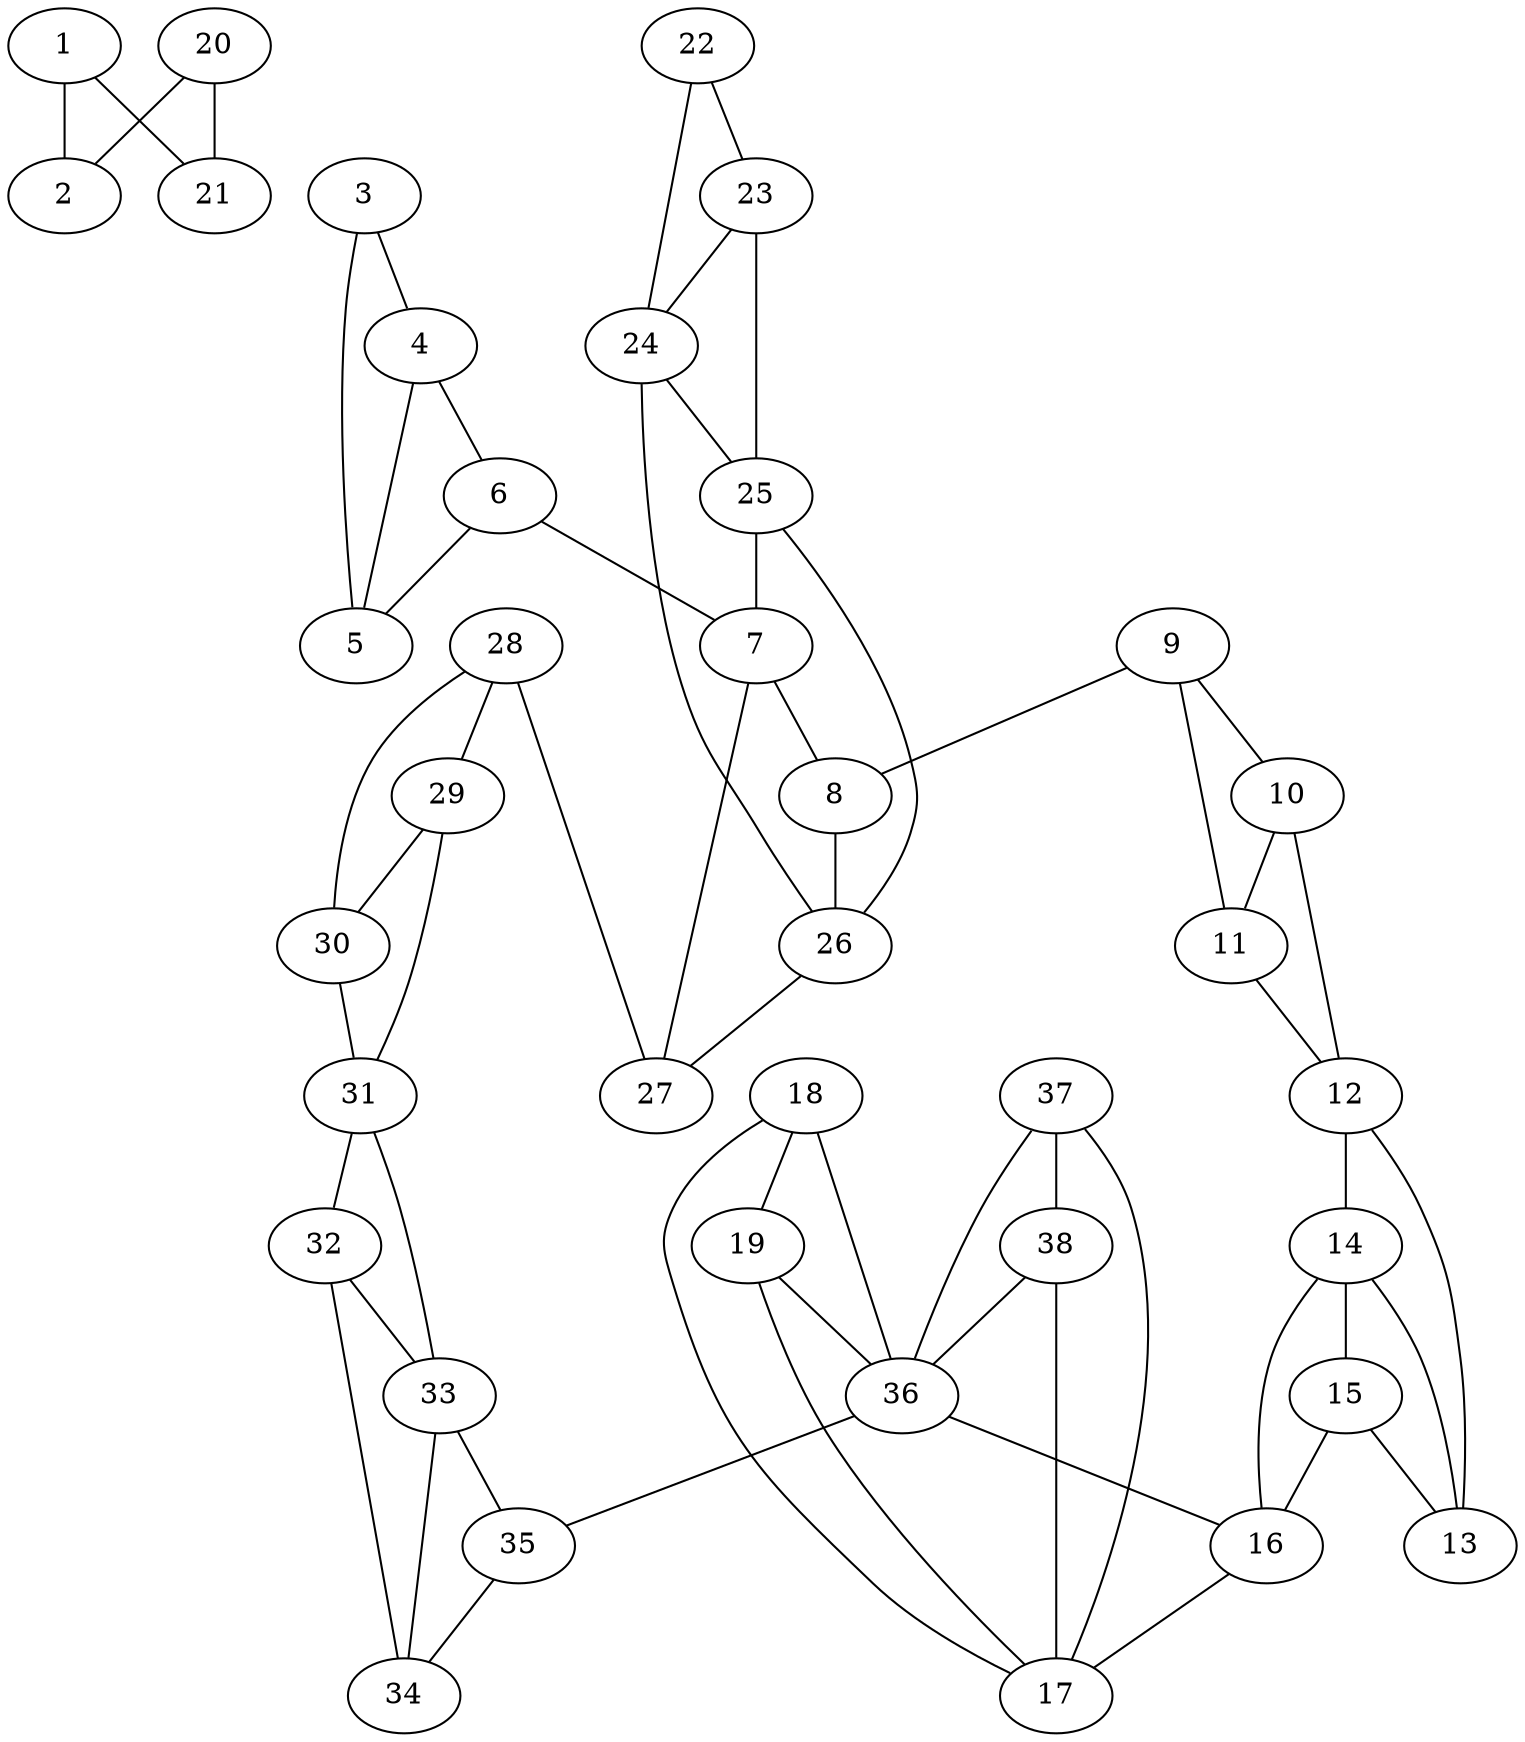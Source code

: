 graph pdb1myp {
	1	 [aaLength=9,
		sequence=ALARAVSNE,
		type=0];
	2	 [aaLength=14,
		sequence=RSLMFMQWGQLLDH,
		type=0];
	1 -- 2	 [distance0="28.03717",
		frequency=1,
		type0=1];
	21	 [aaLength=14,
		sequence=RSLMFMQWGQLLDH,
		type=0];
	1 -- 21	 [distance0="57.94767",
		frequency=1,
		type0=2];
	3	 [aaLength=7,
		sequence=YRDYLPL,
		type=0];
	4	 [aaLength=5,
		sequence=FRYGH,
		type=0];
	3 -- 4	 [distance0="43.55829",
		distance1="32.0",
		frequency=2,
		type0=1,
		type1=4];
	5	 [aaLength=24,
		sequence=NPRVPLSRVFFASWRVVLEGGIDP,
		type=0];
	3 -- 5	 [distance0="64.42097",
		frequency=1,
		type0=3];
	4 -- 5	 [distance0="25.33919",
		distance1="19.0",
		frequency=2,
		type0=1,
		type1=4];
	6	 [aaLength=29,
		sequence=MATPAKLNRQNQIAVDEIRERLFEQVMRI,
		type=0];
	4 -- 6	 [distance0="54.24251",
		frequency=1,
		type0=3];
	7	 [aaLength=7,
		sequence=LDLPALN,
		type=0];
	6 -- 7	 [distance0="35.92855",
		distance1="1.0",
		frequency=2,
		type0=2,
		type1=4];
	6 -- 5	 [distance0="30.86306",
		frequency=1,
		type0=1];
	8	 [aaLength=13,
		sequence=RFCGLPQPETVGQ,
		type=0];
	7 -- 8	 [distance0="23.2355",
		distance1="16.0",
		frequency=2,
		type0=1,
		type1=4];
	26	 [aaLength=7,
		sequence=LDLPALN,
		type=0];
	8 -- 26	 [distance0="45.3137",
		frequency=1,
		type0=3];
	9	 [aaLength=7,
		sequence=GVSEPLK,
		type=0];
	9 -- 8	 [distance0="49.5491",
		frequency=1,
		type0=3];
	10	 [aaLength=9,
		sequence=GRVGPLLAC,
		type=0];
	9 -- 10	 [distance0="10.18689",
		distance1="2.0",
		frequency=2,
		type0=1,
		type1=4];
	11	 [aaLength=6,
		sequence=FWWENE,
		type=0];
	9 -- 11	 [distance0="37.94147",
		frequency=1,
		type0=2];
	10 -- 11	 [distance0="27.8004",
		distance1="14.0",
		frequency=2,
		type0=2,
		type1=4];
	12	 [aaLength=12,
		sequence=AQISLPRIICDN,
		type=0];
	10 -- 12	 [distance0="48.52048",
		frequency=1,
		type0=3];
	11 -- 12	 [distance0="22.39515",
		distance1="11.0",
		frequency=2,
		type0=1,
		type1=4];
	14	 [aaLength=8,
		sequence=DFVNCSTL,
		type=0];
	12 -- 14	 [distance0="34.90245",
		frequency=1,
		type0=3];
	13	 [aaLength=7,
		sequence=TVSKNNI,
		type=0];
	12 -- 13	 [distance0="18.70394",
		distance1="4.0",
		frequency=2,
		type0=1,
		type1=4];
	13 -- 14	 [distance0="21.33277",
		distance1="8.0",
		frequency=2,
		type0=2,
		type1=4];
	15	 [aaLength=10,
		sequence=LNLASWREA,
		type=0];
	14 -- 15	 [distance0="11.28098",
		distance1="2.0",
		frequency=2,
		type0=1,
		type1=4];
	16	 [aaLength=7,
		sequence=vanDerWaals,
		type=0];
	14 -- 16	 [distance0="29.76741",
		frequency=1,
		type0=3];
	15 -- 13	 [distance0="31.82139",
		frequency=1,
		type0=3];
	15 -- 16	 [distance0="22.04765",
		distance1="0.0",
		frequency=2,
		type0=2,
		type1=4];
	17	 [aaLength=17,
		sequence=vanDerWaals,
		type=0];
	16 -- 17	 [distance0="22.02864",
		distance1="0.0",
		frequency=2,
		type0=1,
		type1=4];
	18	 [aaLength=8,
		sequence=vanDerWaals,
		type=0];
	18 -- 17	 [distance0="36.16245",
		frequency=1,
		type0=2];
	19	 [aaLength=8,
		sequence=vanDerWaals,
		type=0];
	18 -- 19	 [distance0="17.69603",
		distance1="0.0",
		frequency=2,
		type0=1,
		type1=4];
	36	 [aaLength=17,
		sequence=vanDerWaals,
		type=0];
	18 -- 36	 [distance0="49.81335",
		frequency=1,
		type0=3];
	19 -- 17	 [distance0="48.91905",
		frequency=1,
		type0=2];
	19 -- 36	 [distance0="64.65301",
		frequency=1,
		type0=3];
	20	 [aaLength=9,
		sequence=ALARAVSNE,
		type=0];
	20 -- 2	 [distance0="59.16326",
		frequency=1,
		type0=2];
	20 -- 21	 [distance0="31.35886",
		distance1="14.0",
		frequency=2,
		type0=1,
		type1=4];
	22	 [aaLength=7,
		sequence=YRDYLPL,
		type=0];
	24	 [aaLength=24,
		sequence=NPRVPLSRVFFASWRVVLEGGIDP,
		type=0];
	22 -- 24	 [distance0="64.6747",
		frequency=1,
		type0=3];
	23	 [aaLength=5,
		sequence=FRYGH,
		type=0];
	22 -- 23	 [distance0="45.92192",
		distance1="32.0",
		frequency=2,
		type0=1,
		type1=4];
	23 -- 24	 [distance0="33.97409",
		distance1="19.0",
		frequency=2,
		type0=1,
		type1=4];
	25	 [aaLength=29,
		sequence=MATPAKLNRQNQIAVDEIRERLFEQVMRI,
		type=0];
	23 -- 25	 [distance0="60.31639",
		frequency=1,
		type0=3];
	24 -- 25	 [distance0="30.24937",
		distance1="5.0",
		frequency=2,
		type0=1,
		type1=4];
	24 -- 26	 [distance0="61.33501",
		frequency=1,
		type0=3];
	25 -- 7	 [distance0="54.65847",
		frequency=1,
		type0=3];
	25 -- 26	 [distance0="31.69687",
		distance1="1.0",
		frequency=2,
		type0=2,
		type1=4];
	27	 [aaLength=13,
		sequence=RFCGLPQPETVGQ,
		type=0];
	26 -- 27	 [distance0="26.13542",
		distance1="16.0",
		frequency=2,
		type0=1,
		type1=4];
	27 -- 7	 [distance0="44.47079",
		frequency=1,
		type0=3];
	28	 [aaLength=7,
		sequence=GVSEPLK,
		type=0];
	29	 [aaLength=9,
		sequence=GRVGPLLAC,
		type=0];
	28 -- 29	 [distance0="11.06626",
		distance1="2.0",
		frequency=2,
		type0=1,
		type1=4];
	28 -- 27	 [distance0="47.45833",
		frequency=1,
		type0=3];
	30	 [aaLength=6,
		sequence=FWWENE,
		type=0];
	28 -- 30	 [distance0="35.82178",
		frequency=1,
		type0=2];
	29 -- 30	 [distance0="31.06996",
		distance1="14.0",
		frequency=2,
		type0=2,
		type1=4];
	31	 [aaLength=12,
		sequence=AQISLPRIICDN,
		type=0];
	29 -- 31	 [distance0="50.26954",
		frequency=1,
		type0=3];
	30 -- 31	 [distance0="21.99077",
		distance1="11.0",
		frequency=2,
		type0=1,
		type1=4];
	32	 [aaLength=7,
		sequence=TVSKNNI,
		type=0];
	31 -- 32	 [distance0="20.60971",
		distance1="4.0",
		frequency=2,
		type0=1,
		type1=4];
	33	 [aaLength=8,
		sequence=DFVNCSTL,
		type=0];
	31 -- 33	 [distance0="31.23089",
		frequency=1,
		type0=3];
	32 -- 33	 [distance0="17.64053",
		distance1="8.0",
		frequency=2,
		type0=1,
		type1=4];
	34	 [aaLength=10,
		sequence=LNLASWREA,
		type=0];
	33 -- 34	 [distance0="12.84645",
		distance1="2.0",
		frequency=2,
		type0=1,
		type1=4];
	35	 [aaLength=7,
		sequence=vanDerWaals,
		type=0];
	33 -- 35	 [distance0="28.21982",
		frequency=1,
		type0=3];
	34 -- 32	 [distance0="30.42158",
		frequency=1,
		type0=3];
	35 -- 34	 [distance0="20.23266",
		frequency=1,
		type0=1];
	36 -- 16	 [distance0="35.13932",
		frequency=1,
		type0=3];
	36 -- 35	 [distance0="23.83746",
		frequency=1,
		type0=1];
	37	 [aaLength=8,
		sequence=vanDerWaals,
		type=0];
	37 -- 17	 [distance0="50.8632",
		frequency=1,
		type0=3];
	37 -- 36	 [distance0="37.40134",
		frequency=1,
		type0=2];
	38	 [aaLength=8,
		sequence=vanDerWaals,
		type=0];
	37 -- 38	 [distance0="20.37377",
		distance1="0.0",
		frequency=2,
		type0=1,
		type1=4];
	38 -- 17	 [distance0="63.54106",
		frequency=1,
		type0=3];
	38 -- 36	 [distance0="47.69091",
		frequency=1,
		type0=2];
}
